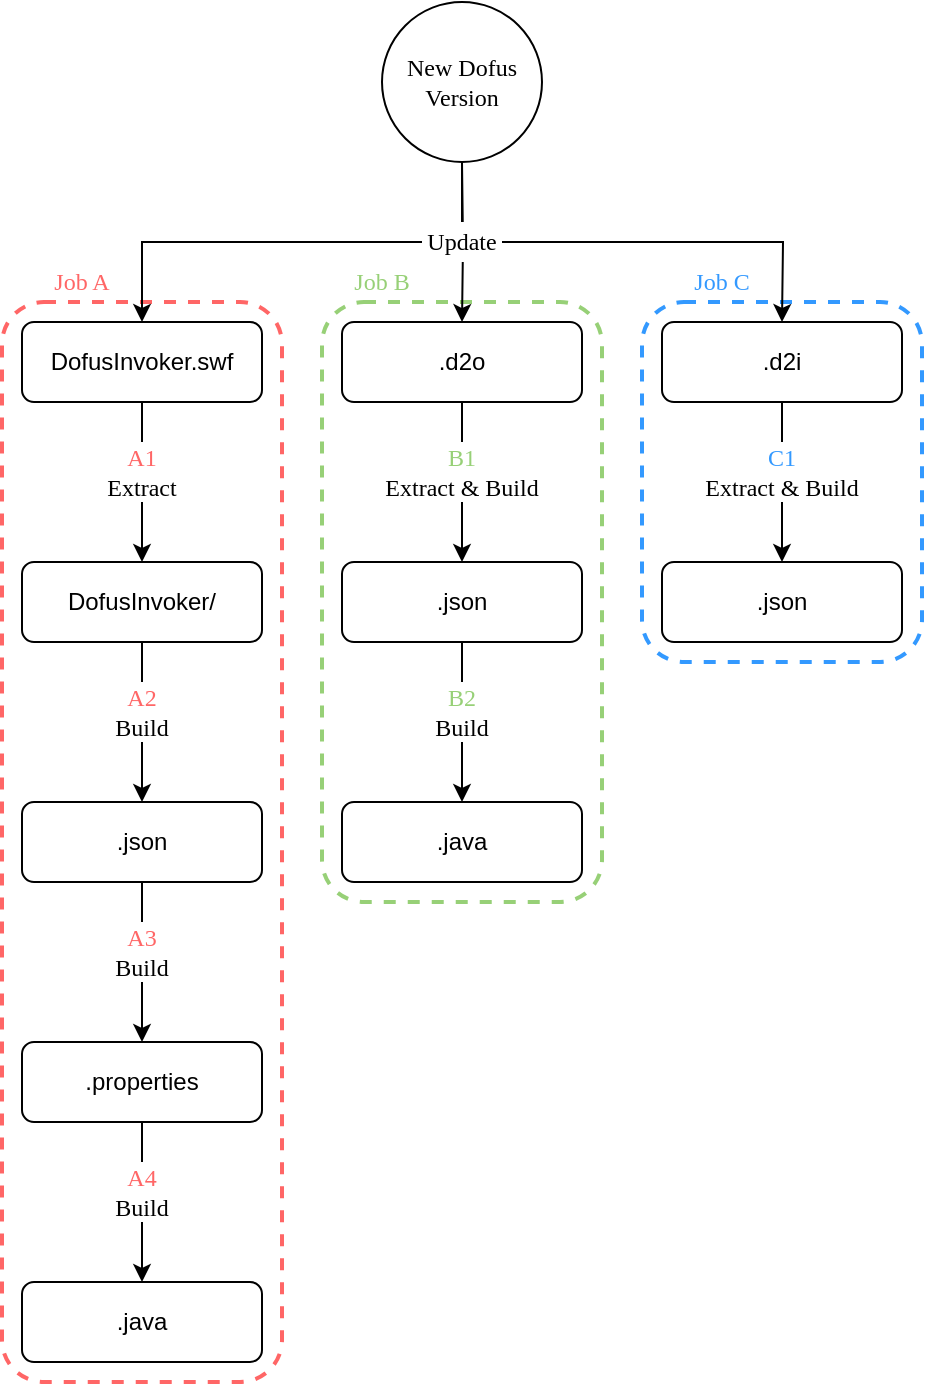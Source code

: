 <mxfile version="20.3.6" type="device"><diagram id="nhp_7rRbsJUrWBSMZgtv" name="Page-1"><mxGraphModel dx="1185" dy="627" grid="1" gridSize="10" guides="1" tooltips="1" connect="1" arrows="1" fold="1" page="1" pageScale="1" pageWidth="520" pageHeight="600" math="0" shadow="0"><root><mxCell id="0"/><mxCell id="1" parent="0"/><mxCell id="apTINImMdSON69x1LJTN-12" value="" style="rounded=1;whiteSpace=wrap;html=1;fontFamily=Georgia;fillColor=none;dashed=1;strokeWidth=2;strokeColor=#FF6666;connectable=0;" parent="1" vertex="1"><mxGeometry x="30" y="150" width="140" height="540" as="geometry"/></mxCell><mxCell id="apTINImMdSON69x1LJTN-14" value="" style="rounded=1;whiteSpace=wrap;html=1;fontFamily=Georgia;fillColor=none;dashed=1;strokeWidth=2;strokeColor=#3399FF;connectable=0;" parent="1" vertex="1"><mxGeometry x="350" y="150" width="140" height="180" as="geometry"/></mxCell><mxCell id="apTINImMdSON69x1LJTN-13" value="" style="rounded=1;whiteSpace=wrap;html=1;fontFamily=Georgia;fillColor=none;dashed=1;strokeWidth=2;strokeColor=#97D077;connectable=0;" parent="1" vertex="1"><mxGeometry x="190" y="150" width="140" height="300" as="geometry"/></mxCell><mxCell id="apTINImMdSON69x1LJTN-1" value="New Dofus Version" style="ellipse;whiteSpace=wrap;html=1;aspect=fixed;fontFamily=Georgia;" parent="1" vertex="1"><mxGeometry x="220" width="80" height="80" as="geometry"/></mxCell><mxCell id="apTINImMdSON69x1LJTN-2" value=".d2o" style="rounded=1;whiteSpace=wrap;html=1;fontFamily=Helvetica;" parent="1" vertex="1"><mxGeometry x="200" y="160" width="120" height="40" as="geometry"/></mxCell><mxCell id="apTINImMdSON69x1LJTN-3" value=".d2i" style="rounded=1;whiteSpace=wrap;html=1;fontFamily=Helvetica;" parent="1" vertex="1"><mxGeometry x="360" y="160" width="120" height="40" as="geometry"/></mxCell><mxCell id="apTINImMdSON69x1LJTN-4" value="DofusInvoker.swf" style="rounded=1;whiteSpace=wrap;html=1;fontFamily=Helvetica;" parent="1" vertex="1"><mxGeometry x="40" y="160" width="120" height="40" as="geometry"/></mxCell><mxCell id="apTINImMdSON69x1LJTN-5" value="DofusInvoker/" style="rounded=1;whiteSpace=wrap;html=1;fontFamily=Helvetica;" parent="1" vertex="1"><mxGeometry x="40" y="280" width="120" height="40" as="geometry"/></mxCell><mxCell id="apTINImMdSON69x1LJTN-6" value=".json" style="rounded=1;whiteSpace=wrap;html=1;fontFamily=Helvetica;" parent="1" vertex="1"><mxGeometry x="200" y="280" width="120" height="40" as="geometry"/></mxCell><mxCell id="apTINImMdSON69x1LJTN-7" value=".json" style="rounded=1;whiteSpace=wrap;html=1;fontFamily=Helvetica;" parent="1" vertex="1"><mxGeometry x="360" y="280" width="120" height="40" as="geometry"/></mxCell><mxCell id="apTINImMdSON69x1LJTN-8" value=".java" style="rounded=1;whiteSpace=wrap;html=1;fontFamily=Helvetica;" parent="1" vertex="1"><mxGeometry x="200" y="400" width="120" height="40" as="geometry"/></mxCell><mxCell id="apTINImMdSON69x1LJTN-9" value=".json" style="rounded=1;whiteSpace=wrap;html=1;fontFamily=Helvetica;" parent="1" vertex="1"><mxGeometry x="40" y="400" width="120" height="40" as="geometry"/></mxCell><mxCell id="apTINImMdSON69x1LJTN-10" value=".properties" style="rounded=1;whiteSpace=wrap;html=1;fontFamily=Helvetica;" parent="1" vertex="1"><mxGeometry x="40" y="520" width="120" height="40" as="geometry"/></mxCell><mxCell id="apTINImMdSON69x1LJTN-16" style="edgeStyle=orthogonalEdgeStyle;rounded=0;orthogonalLoop=1;jettySize=auto;html=1;exitX=0.5;exitY=1;exitDx=0;exitDy=0;entryX=0.5;entryY=0;entryDx=0;entryDy=0;fontFamily=Georgia;" parent="1" source="apTINImMdSON69x1LJTN-4" target="apTINImMdSON69x1LJTN-5" edge="1"><mxGeometry relative="1" as="geometry"/></mxCell><mxCell id="apTINImMdSON69x1LJTN-17" style="edgeStyle=orthogonalEdgeStyle;rounded=0;orthogonalLoop=1;jettySize=auto;html=1;exitX=0.5;exitY=1;exitDx=0;exitDy=0;entryX=0.5;entryY=0;entryDx=0;entryDy=0;fontFamily=Georgia;" parent="1" source="apTINImMdSON69x1LJTN-5" target="apTINImMdSON69x1LJTN-9" edge="1"><mxGeometry relative="1" as="geometry"><mxPoint x="110" y="210" as="sourcePoint"/><mxPoint x="110" y="290" as="targetPoint"/></mxGeometry></mxCell><mxCell id="apTINImMdSON69x1LJTN-18" style="edgeStyle=orthogonalEdgeStyle;rounded=0;orthogonalLoop=1;jettySize=auto;html=1;exitX=0.5;exitY=1;exitDx=0;exitDy=0;entryX=0.5;entryY=0;entryDx=0;entryDy=0;fontFamily=Georgia;" parent="1" source="apTINImMdSON69x1LJTN-9" target="apTINImMdSON69x1LJTN-10" edge="1"><mxGeometry relative="1" as="geometry"><mxPoint x="110" y="330" as="sourcePoint"/><mxPoint x="110" y="410" as="targetPoint"/></mxGeometry></mxCell><mxCell id="apTINImMdSON69x1LJTN-19" style="edgeStyle=orthogonalEdgeStyle;rounded=0;orthogonalLoop=1;jettySize=auto;html=1;entryX=0.5;entryY=0;entryDx=0;entryDy=0;fontFamily=Georgia;exitX=0.5;exitY=1;exitDx=0;exitDy=0;" parent="1" source="apTINImMdSON69x1LJTN-6" target="apTINImMdSON69x1LJTN-8" edge="1"><mxGeometry relative="1" as="geometry"><mxPoint x="110" y="450" as="sourcePoint"/><mxPoint x="110" y="530" as="targetPoint"/></mxGeometry></mxCell><mxCell id="apTINImMdSON69x1LJTN-20" style="edgeStyle=orthogonalEdgeStyle;rounded=0;orthogonalLoop=1;jettySize=auto;html=1;fontFamily=Georgia;exitX=0.5;exitY=1;exitDx=0;exitDy=0;" parent="1" source="apTINImMdSON69x1LJTN-2" edge="1"><mxGeometry relative="1" as="geometry"><mxPoint x="270" y="330" as="sourcePoint"/><mxPoint x="260" y="280" as="targetPoint"/></mxGeometry></mxCell><mxCell id="apTINImMdSON69x1LJTN-21" style="edgeStyle=orthogonalEdgeStyle;rounded=0;orthogonalLoop=1;jettySize=auto;html=1;fontFamily=Georgia;exitX=0.5;exitY=1;exitDx=0;exitDy=0;entryX=0.5;entryY=0;entryDx=0;entryDy=0;" parent="1" source="apTINImMdSON69x1LJTN-3" target="apTINImMdSON69x1LJTN-7" edge="1"><mxGeometry relative="1" as="geometry"><mxPoint x="270" y="210" as="sourcePoint"/><mxPoint x="270" y="290" as="targetPoint"/></mxGeometry></mxCell><mxCell id="apTINImMdSON69x1LJTN-22" style="edgeStyle=orthogonalEdgeStyle;rounded=0;orthogonalLoop=1;jettySize=auto;html=1;exitX=0.5;exitY=1;exitDx=0;exitDy=0;entryX=0.5;entryY=0;entryDx=0;entryDy=0;fontFamily=Georgia;" parent="1" source="apTINImMdSON69x1LJTN-1" target="apTINImMdSON69x1LJTN-4" edge="1"><mxGeometry relative="1" as="geometry"><mxPoint x="110" y="210" as="sourcePoint"/><mxPoint x="110" y="290" as="targetPoint"/></mxGeometry></mxCell><mxCell id="apTINImMdSON69x1LJTN-23" style="edgeStyle=orthogonalEdgeStyle;rounded=0;orthogonalLoop=1;jettySize=auto;html=1;exitX=0.5;exitY=1;exitDx=0;exitDy=0;fontFamily=Georgia;" parent="1" source="apTINImMdSON69x1LJTN-1" edge="1"><mxGeometry relative="1" as="geometry"><mxPoint x="270" y="90" as="sourcePoint"/><mxPoint x="420" y="160" as="targetPoint"/></mxGeometry></mxCell><mxCell id="apTINImMdSON69x1LJTN-24" style="edgeStyle=orthogonalEdgeStyle;rounded=0;orthogonalLoop=1;jettySize=auto;html=1;fontFamily=Georgia;" parent="1" target="apTINImMdSON69x1LJTN-2" edge="1"><mxGeometry relative="1" as="geometry"><mxPoint x="260" y="80" as="sourcePoint"/><mxPoint x="430" y="170" as="targetPoint"/></mxGeometry></mxCell><mxCell id="apTINImMdSON69x1LJTN-25" value="&lt;div style=&quot;font-size: 12px&quot;&gt;&lt;font style=&quot;font-size: 12px&quot;&gt;A1&lt;/font&gt;&lt;/div&gt;&lt;div style=&quot;font-size: 12px&quot;&gt;&lt;font style=&quot;font-size: 12px&quot;&gt;&lt;font style=&quot;font-size: 12px&quot; color=&quot;#000000&quot;&gt;Extract&lt;/font&gt;&lt;br&gt;&lt;/font&gt;&lt;/div&gt;" style="text;html=1;strokeColor=none;align=center;verticalAlign=middle;whiteSpace=wrap;rounded=0;dashed=1;fontFamily=Georgia;spacing=0;fontSize=11;fontColor=#FF6666;labelBackgroundColor=none;fillColor=default;" parent="1" vertex="1"><mxGeometry x="80" y="220" width="40" height="30" as="geometry"/></mxCell><mxCell id="apTINImMdSON69x1LJTN-26" value="&lt;div&gt;&lt;font color=&quot;#FF6666&quot;&gt;A3&lt;/font&gt;&lt;br&gt;&lt;/div&gt;&lt;div&gt;Build&lt;/div&gt;" style="text;html=1;strokeColor=none;align=center;verticalAlign=middle;whiteSpace=wrap;rounded=0;dashed=1;fontFamily=Georgia;fillColor=#FFFFFF;" parent="1" vertex="1"><mxGeometry x="80" y="460" width="40" height="30" as="geometry"/></mxCell><mxCell id="apTINImMdSON69x1LJTN-28" value="&lt;div&gt;&lt;font color=&quot;#FF6666&quot;&gt;A2&lt;/font&gt;&lt;br&gt;&lt;/div&gt;&lt;div&gt;Build&lt;/div&gt;" style="text;html=1;strokeColor=none;align=center;verticalAlign=middle;whiteSpace=wrap;rounded=0;dashed=1;fontFamily=Georgia;fillColor=#FFFFFF;" parent="1" vertex="1"><mxGeometry x="80" y="340" width="40" height="30" as="geometry"/></mxCell><mxCell id="apTINImMdSON69x1LJTN-29" value="&lt;div&gt;&lt;font color=&quot;#97D077&quot;&gt;B2&lt;/font&gt;&lt;br&gt;&lt;/div&gt;&lt;div&gt;Build&lt;/div&gt;" style="text;html=1;strokeColor=none;align=center;verticalAlign=middle;whiteSpace=wrap;rounded=0;dashed=1;fontFamily=Georgia;fillColor=#FFFFFF;" parent="1" vertex="1"><mxGeometry x="240" y="340" width="40" height="30" as="geometry"/></mxCell><mxCell id="apTINImMdSON69x1LJTN-30" value="&lt;div&gt;&lt;font color=&quot;#97D077&quot;&gt;B1&lt;/font&gt;&lt;br&gt;&lt;/div&gt;&lt;div&gt;Extract &amp;amp; Build&lt;/div&gt;" style="text;html=1;strokeColor=none;align=center;verticalAlign=middle;whiteSpace=wrap;rounded=0;dashed=1;fontFamily=Georgia;fillColor=#FFFFFF;" parent="1" vertex="1"><mxGeometry x="200" y="220" width="120" height="30" as="geometry"/></mxCell><mxCell id="apTINImMdSON69x1LJTN-32" value="&lt;div&gt;&lt;font color=&quot;#3399FF&quot;&gt;C1&lt;/font&gt;&lt;br&gt;&lt;/div&gt;&lt;div&gt;Extract &amp;amp; Build&lt;/div&gt;" style="text;html=1;strokeColor=none;align=center;verticalAlign=middle;whiteSpace=wrap;rounded=0;dashed=1;fontFamily=Georgia;fillColor=#FFFFFF;" parent="1" vertex="1"><mxGeometry x="360" y="220" width="120" height="30" as="geometry"/></mxCell><mxCell id="apTINImMdSON69x1LJTN-34" value="Update" style="text;html=1;strokeColor=none;align=center;verticalAlign=middle;whiteSpace=wrap;rounded=0;dashed=1;fontFamily=Georgia;fillColor=#FFFFFF;" parent="1" vertex="1"><mxGeometry x="240" y="110" width="40" height="20" as="geometry"/></mxCell><mxCell id="apTINImMdSON69x1LJTN-47" value="Job A" style="text;html=1;strokeColor=none;align=center;verticalAlign=middle;whiteSpace=wrap;rounded=0;dashed=1;fontFamily=Georgia;fontColor=#FF6666;" parent="1" vertex="1"><mxGeometry x="50" y="130" width="40" height="20" as="geometry"/></mxCell><mxCell id="apTINImMdSON69x1LJTN-51" value="Job B" style="text;html=1;strokeColor=none;align=center;verticalAlign=middle;whiteSpace=wrap;rounded=0;dashed=1;fontFamily=Georgia;fontColor=#97D077;" parent="1" vertex="1"><mxGeometry x="200" y="130" width="40" height="20" as="geometry"/></mxCell><mxCell id="apTINImMdSON69x1LJTN-52" value="&lt;font color=&quot;#3399FF&quot;&gt;Job C&lt;br&gt;&lt;/font&gt;" style="text;html=1;strokeColor=none;align=center;verticalAlign=middle;whiteSpace=wrap;rounded=0;dashed=1;fontFamily=Georgia;fontColor=#FF6666;" parent="1" vertex="1"><mxGeometry x="370" y="130" width="40" height="20" as="geometry"/></mxCell><mxCell id="MlVKwU8iSEv3AwQgIC7t-1" value=".java" style="rounded=1;whiteSpace=wrap;html=1;fontFamily=Helvetica;" vertex="1" parent="1"><mxGeometry x="40" y="640" width="120" height="40" as="geometry"/></mxCell><mxCell id="MlVKwU8iSEv3AwQgIC7t-2" style="edgeStyle=orthogonalEdgeStyle;rounded=0;orthogonalLoop=1;jettySize=auto;html=1;entryX=0.5;entryY=0;entryDx=0;entryDy=0;fontFamily=Georgia;exitX=0.5;exitY=1;exitDx=0;exitDy=0;" edge="1" parent="1" target="MlVKwU8iSEv3AwQgIC7t-1" source="apTINImMdSON69x1LJTN-10"><mxGeometry relative="1" as="geometry"><mxPoint x="120" y="580" as="sourcePoint"/><mxPoint x="110" y="530" as="targetPoint"/></mxGeometry></mxCell><mxCell id="MlVKwU8iSEv3AwQgIC7t-3" value="&lt;div&gt;&lt;font color=&quot;#FF6666&quot;&gt;A4&lt;/font&gt;&lt;br&gt;&lt;/div&gt;&lt;div&gt;Build&lt;/div&gt;" style="text;html=1;strokeColor=none;align=center;verticalAlign=middle;whiteSpace=wrap;rounded=0;dashed=1;fontFamily=Georgia;fillColor=#FFFFFF;" vertex="1" parent="1"><mxGeometry x="80" y="580" width="40" height="30" as="geometry"/></mxCell></root></mxGraphModel></diagram></mxfile>
